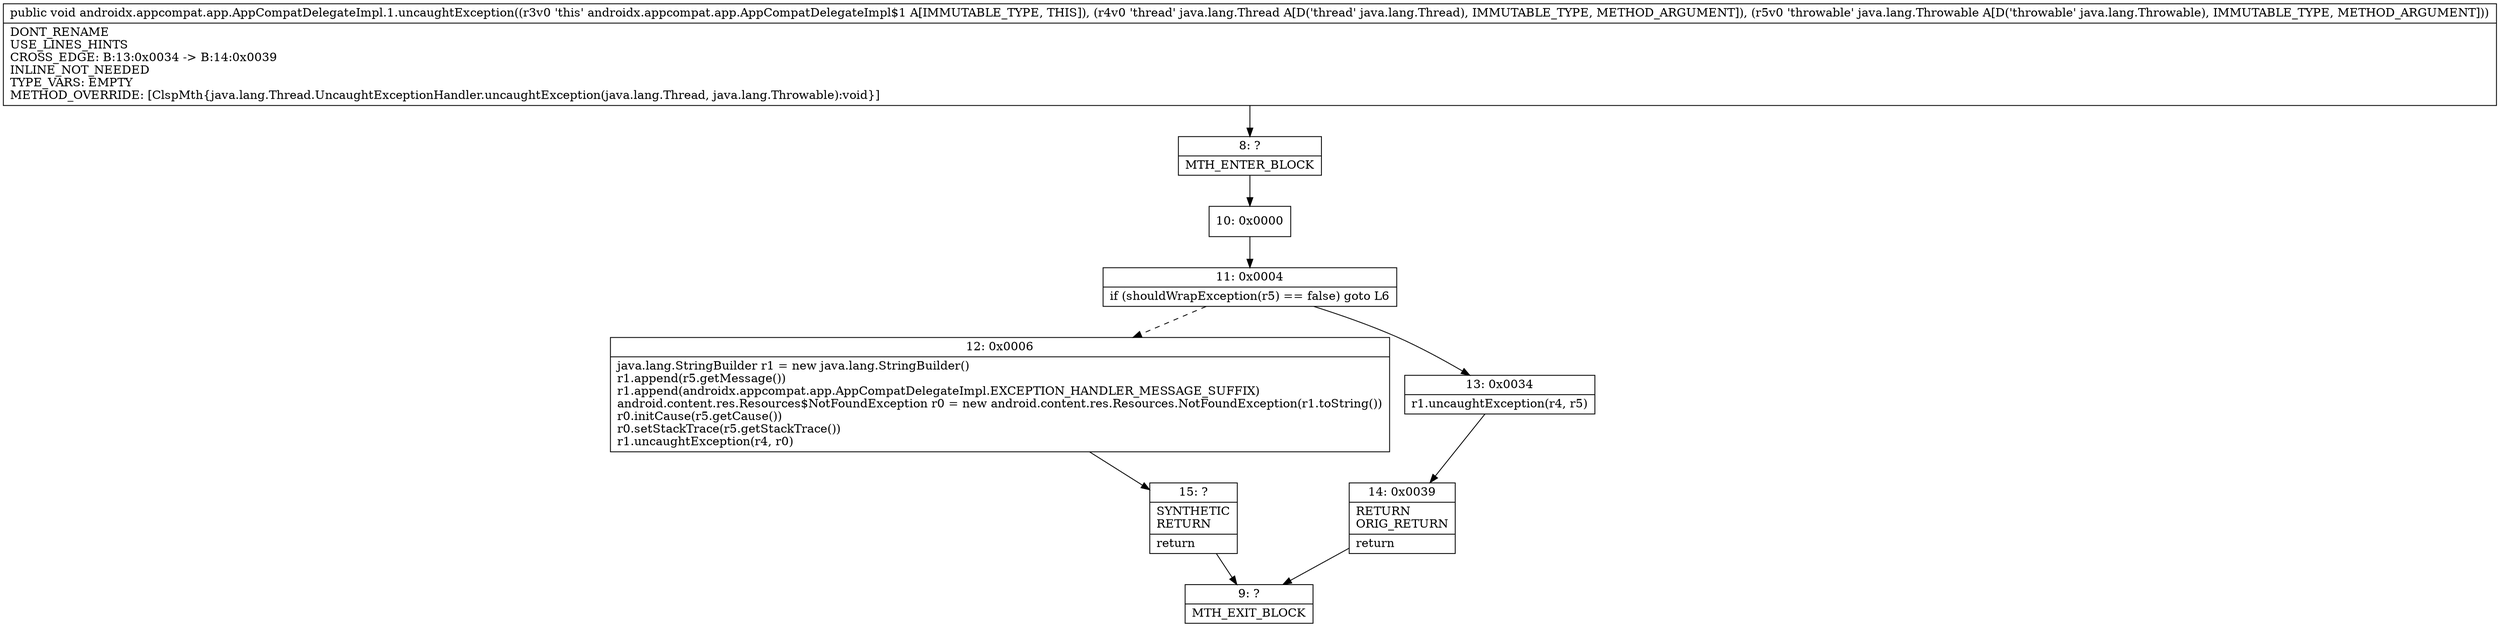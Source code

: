 digraph "CFG forandroidx.appcompat.app.AppCompatDelegateImpl.1.uncaughtException(Ljava\/lang\/Thread;Ljava\/lang\/Throwable;)V" {
Node_8 [shape=record,label="{8\:\ ?|MTH_ENTER_BLOCK\l}"];
Node_10 [shape=record,label="{10\:\ 0x0000}"];
Node_11 [shape=record,label="{11\:\ 0x0004|if (shouldWrapException(r5) == false) goto L6\l}"];
Node_12 [shape=record,label="{12\:\ 0x0006|java.lang.StringBuilder r1 = new java.lang.StringBuilder()\lr1.append(r5.getMessage())\lr1.append(androidx.appcompat.app.AppCompatDelegateImpl.EXCEPTION_HANDLER_MESSAGE_SUFFIX)\landroid.content.res.Resources$NotFoundException r0 = new android.content.res.Resources.NotFoundException(r1.toString())\lr0.initCause(r5.getCause())\lr0.setStackTrace(r5.getStackTrace())\lr1.uncaughtException(r4, r0)\l}"];
Node_15 [shape=record,label="{15\:\ ?|SYNTHETIC\lRETURN\l|return\l}"];
Node_9 [shape=record,label="{9\:\ ?|MTH_EXIT_BLOCK\l}"];
Node_13 [shape=record,label="{13\:\ 0x0034|r1.uncaughtException(r4, r5)\l}"];
Node_14 [shape=record,label="{14\:\ 0x0039|RETURN\lORIG_RETURN\l|return\l}"];
MethodNode[shape=record,label="{public void androidx.appcompat.app.AppCompatDelegateImpl.1.uncaughtException((r3v0 'this' androidx.appcompat.app.AppCompatDelegateImpl$1 A[IMMUTABLE_TYPE, THIS]), (r4v0 'thread' java.lang.Thread A[D('thread' java.lang.Thread), IMMUTABLE_TYPE, METHOD_ARGUMENT]), (r5v0 'throwable' java.lang.Throwable A[D('throwable' java.lang.Throwable), IMMUTABLE_TYPE, METHOD_ARGUMENT]))  | DONT_RENAME\lUSE_LINES_HINTS\lCROSS_EDGE: B:13:0x0034 \-\> B:14:0x0039\lINLINE_NOT_NEEDED\lTYPE_VARS: EMPTY\lMETHOD_OVERRIDE: [ClspMth\{java.lang.Thread.UncaughtExceptionHandler.uncaughtException(java.lang.Thread, java.lang.Throwable):void\}]\l}"];
MethodNode -> Node_8;Node_8 -> Node_10;
Node_10 -> Node_11;
Node_11 -> Node_12[style=dashed];
Node_11 -> Node_13;
Node_12 -> Node_15;
Node_15 -> Node_9;
Node_13 -> Node_14;
Node_14 -> Node_9;
}

